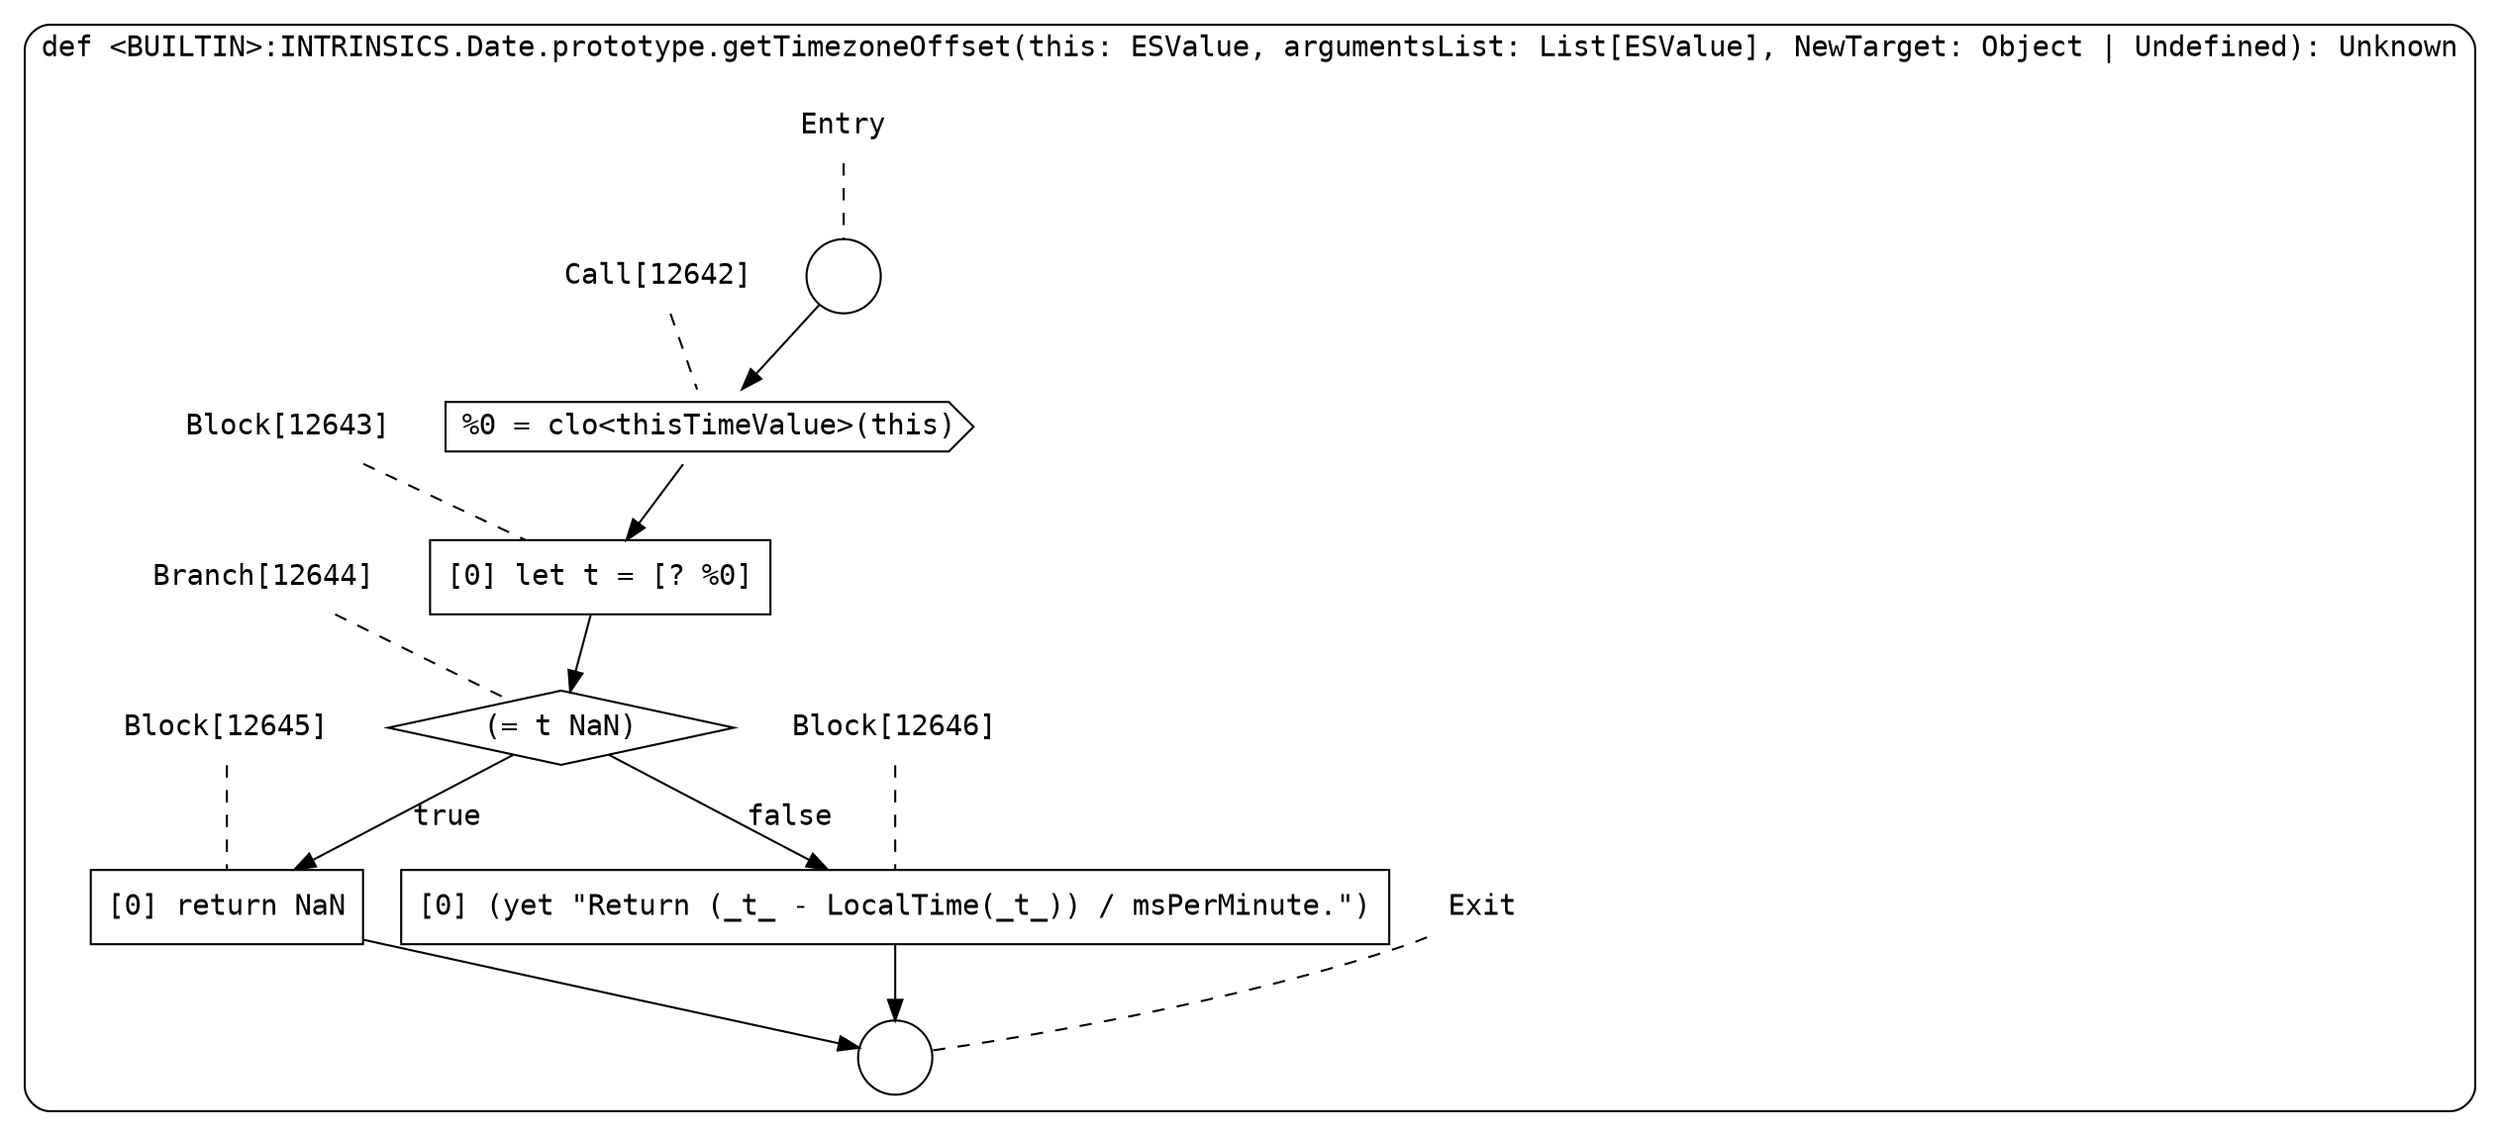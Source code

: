 digraph {
  graph [fontname = "Consolas"]
  node [fontname = "Consolas"]
  edge [fontname = "Consolas"]
  subgraph cluster2128 {
    label = "def <BUILTIN>:INTRINSICS.Date.prototype.getTimezoneOffset(this: ESValue, argumentsList: List[ESValue], NewTarget: Object | Undefined): Unknown"
    style = rounded
    cluster2128_entry_name [shape=none, label=<<font color="black">Entry</font>>]
    cluster2128_entry_name -> cluster2128_entry [arrowhead=none, color="black", style=dashed]
    cluster2128_entry [shape=circle label=" " color="black" fillcolor="white" style=filled]
    cluster2128_entry -> node12642 [color="black"]
    cluster2128_exit_name [shape=none, label=<<font color="black">Exit</font>>]
    cluster2128_exit_name -> cluster2128_exit [arrowhead=none, color="black", style=dashed]
    cluster2128_exit [shape=circle label=" " color="black" fillcolor="white" style=filled]
    node12642_name [shape=none, label=<<font color="black">Call[12642]</font>>]
    node12642_name -> node12642 [arrowhead=none, color="black", style=dashed]
    node12642 [shape=cds, label=<<font color="black">%0 = clo&lt;thisTimeValue&gt;(this)</font>> color="black" fillcolor="white", style=filled]
    node12642 -> node12643 [color="black"]
    node12643_name [shape=none, label=<<font color="black">Block[12643]</font>>]
    node12643_name -> node12643 [arrowhead=none, color="black", style=dashed]
    node12643 [shape=box, label=<<font color="black">[0] let t = [? %0]<BR ALIGN="LEFT"/></font>> color="black" fillcolor="white", style=filled]
    node12643 -> node12644 [color="black"]
    node12644_name [shape=none, label=<<font color="black">Branch[12644]</font>>]
    node12644_name -> node12644 [arrowhead=none, color="black", style=dashed]
    node12644 [shape=diamond, label=<<font color="black">(= t NaN)</font>> color="black" fillcolor="white", style=filled]
    node12644 -> node12645 [label=<<font color="black">true</font>> color="black"]
    node12644 -> node12646 [label=<<font color="black">false</font>> color="black"]
    node12645_name [shape=none, label=<<font color="black">Block[12645]</font>>]
    node12645_name -> node12645 [arrowhead=none, color="black", style=dashed]
    node12645 [shape=box, label=<<font color="black">[0] return NaN<BR ALIGN="LEFT"/></font>> color="black" fillcolor="white", style=filled]
    node12645 -> cluster2128_exit [color="black"]
    node12646_name [shape=none, label=<<font color="black">Block[12646]</font>>]
    node12646_name -> node12646 [arrowhead=none, color="black", style=dashed]
    node12646 [shape=box, label=<<font color="black">[0] (yet &quot;Return (_t_ - LocalTime(_t_)) / msPerMinute.&quot;)<BR ALIGN="LEFT"/></font>> color="black" fillcolor="white", style=filled]
    node12646 -> cluster2128_exit [color="black"]
  }
}